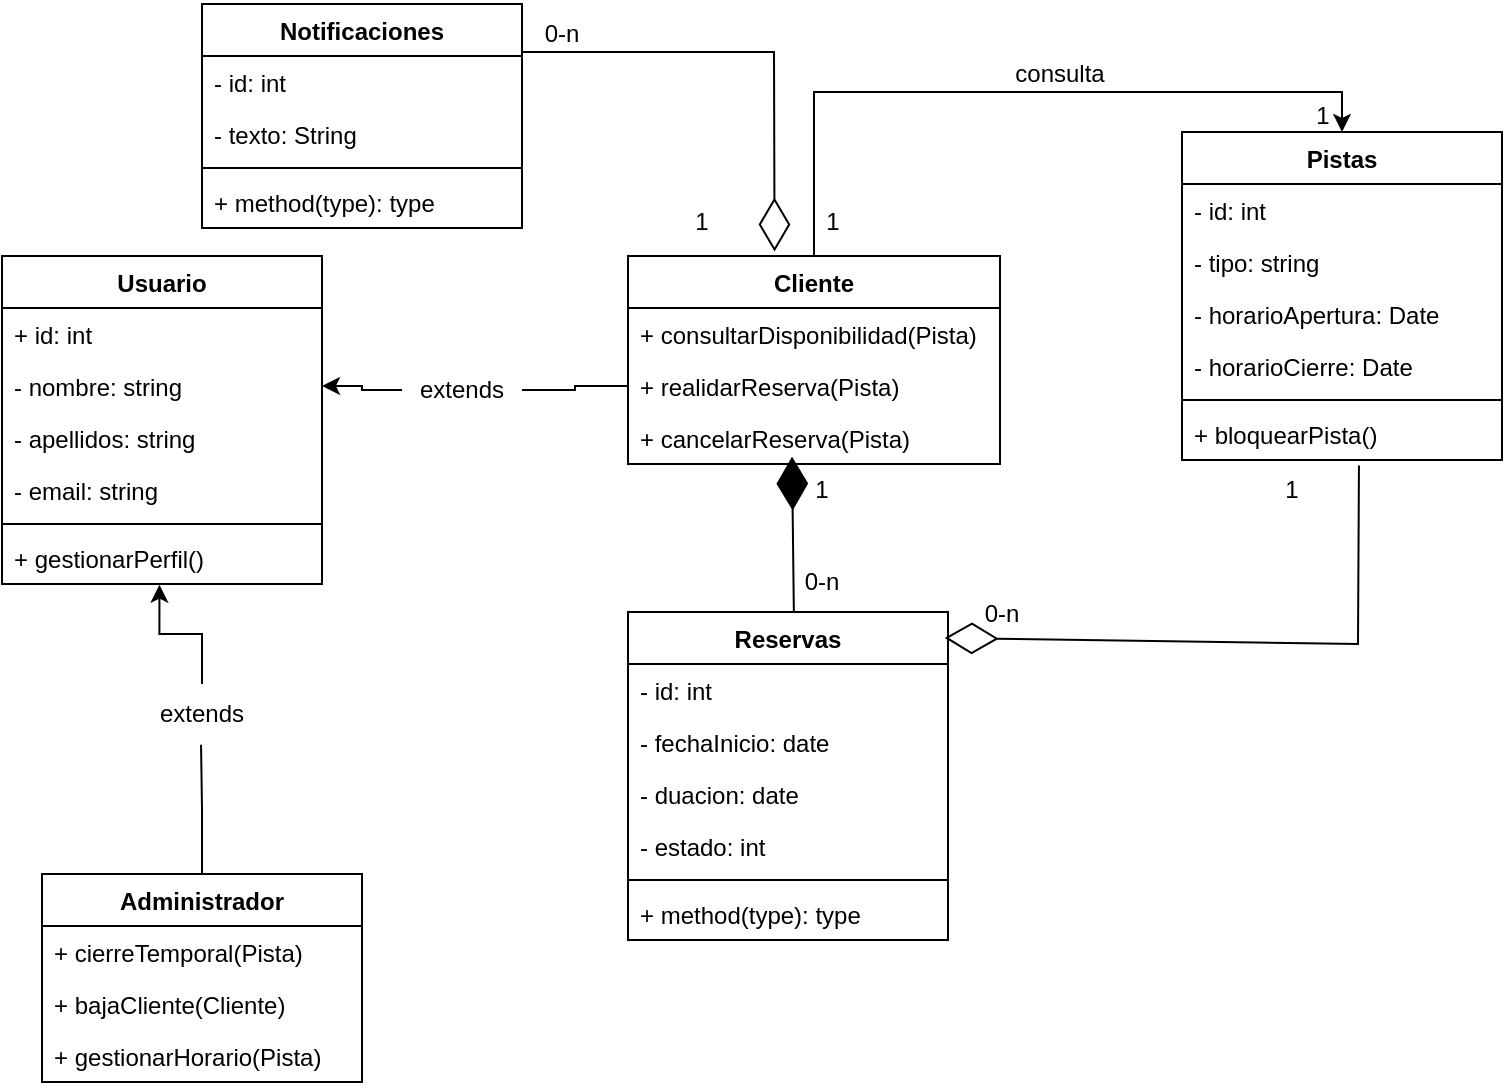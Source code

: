<mxfile version="26.2.14">
  <diagram name="Page-1" id="XmmmJkNplHfzxcvvIGms">
    <mxGraphModel grid="1" page="1" gridSize="10" guides="1" tooltips="1" connect="1" arrows="1" fold="1" pageScale="1" pageWidth="827" pageHeight="1169" math="0" shadow="0">
      <root>
        <mxCell id="0" />
        <mxCell id="1" parent="0" />
        <mxCell id="iGftSK1c8jUH13jMuCuA-1" value="Usuario" style="swimlane;fontStyle=1;align=center;verticalAlign=top;childLayout=stackLayout;horizontal=1;startSize=26;horizontalStack=0;resizeParent=1;resizeParentMax=0;resizeLast=0;collapsible=1;marginBottom=0;whiteSpace=wrap;html=1;" vertex="1" parent="1">
          <mxGeometry x="-10" y="276" width="160" height="164" as="geometry" />
        </mxCell>
        <mxCell id="iGftSK1c8jUH13jMuCuA-2" value="+ id: int&lt;div&gt;&lt;br&gt;&lt;/div&gt;" style="text;strokeColor=none;fillColor=none;align=left;verticalAlign=top;spacingLeft=4;spacingRight=4;overflow=hidden;rotatable=0;points=[[0,0.5],[1,0.5]];portConstraint=eastwest;whiteSpace=wrap;html=1;" vertex="1" parent="iGftSK1c8jUH13jMuCuA-1">
          <mxGeometry y="26" width="160" height="26" as="geometry" />
        </mxCell>
        <mxCell id="iGftSK1c8jUH13jMuCuA-3" value="- nombre: string" style="text;strokeColor=none;fillColor=none;align=left;verticalAlign=top;spacingLeft=4;spacingRight=4;overflow=hidden;rotatable=0;points=[[0,0.5],[1,0.5]];portConstraint=eastwest;whiteSpace=wrap;html=1;" vertex="1" parent="iGftSK1c8jUH13jMuCuA-1">
          <mxGeometry y="52" width="160" height="26" as="geometry" />
        </mxCell>
        <mxCell id="iGftSK1c8jUH13jMuCuA-4" value="- apellidos: string" style="text;strokeColor=none;fillColor=none;align=left;verticalAlign=top;spacingLeft=4;spacingRight=4;overflow=hidden;rotatable=0;points=[[0,0.5],[1,0.5]];portConstraint=eastwest;whiteSpace=wrap;html=1;" vertex="1" parent="iGftSK1c8jUH13jMuCuA-1">
          <mxGeometry y="78" width="160" height="26" as="geometry" />
        </mxCell>
        <mxCell id="iGftSK1c8jUH13jMuCuA-5" value="- email: string" style="text;strokeColor=none;fillColor=none;align=left;verticalAlign=top;spacingLeft=4;spacingRight=4;overflow=hidden;rotatable=0;points=[[0,0.5],[1,0.5]];portConstraint=eastwest;whiteSpace=wrap;html=1;" vertex="1" parent="iGftSK1c8jUH13jMuCuA-1">
          <mxGeometry y="104" width="160" height="26" as="geometry" />
        </mxCell>
        <mxCell id="iGftSK1c8jUH13jMuCuA-6" value="" style="line;strokeWidth=1;fillColor=none;align=left;verticalAlign=middle;spacingTop=-1;spacingLeft=3;spacingRight=3;rotatable=0;labelPosition=right;points=[];portConstraint=eastwest;strokeColor=inherit;" vertex="1" parent="iGftSK1c8jUH13jMuCuA-1">
          <mxGeometry y="130" width="160" height="8" as="geometry" />
        </mxCell>
        <mxCell id="iGftSK1c8jUH13jMuCuA-7" value="+ gestionarPerfil()" style="text;strokeColor=none;fillColor=none;align=left;verticalAlign=top;spacingLeft=4;spacingRight=4;overflow=hidden;rotatable=0;points=[[0,0.5],[1,0.5]];portConstraint=eastwest;whiteSpace=wrap;html=1;" vertex="1" parent="iGftSK1c8jUH13jMuCuA-1">
          <mxGeometry y="138" width="160" height="26" as="geometry" />
        </mxCell>
        <mxCell id="iGftSK1c8jUH13jMuCuA-9" value="Administrador" style="swimlane;fontStyle=1;align=center;verticalAlign=top;childLayout=stackLayout;horizontal=1;startSize=26;horizontalStack=0;resizeParent=1;resizeParentMax=0;resizeLast=0;collapsible=1;marginBottom=0;whiteSpace=wrap;html=1;" vertex="1" parent="1">
          <mxGeometry x="10" y="585" width="160" height="104" as="geometry" />
        </mxCell>
        <mxCell id="iGftSK1c8jUH13jMuCuA-10" value="+ cierreTemporal(Pista)" style="text;strokeColor=none;fillColor=none;align=left;verticalAlign=top;spacingLeft=4;spacingRight=4;overflow=hidden;rotatable=0;points=[[0,0.5],[1,0.5]];portConstraint=eastwest;whiteSpace=wrap;html=1;" vertex="1" parent="iGftSK1c8jUH13jMuCuA-9">
          <mxGeometry y="26" width="160" height="26" as="geometry" />
        </mxCell>
        <mxCell id="iGftSK1c8jUH13jMuCuA-11" value="+ bajaCliente(Cliente)" style="text;strokeColor=none;fillColor=none;align=left;verticalAlign=top;spacingLeft=4;spacingRight=4;overflow=hidden;rotatable=0;points=[[0,0.5],[1,0.5]];portConstraint=eastwest;whiteSpace=wrap;html=1;" vertex="1" parent="iGftSK1c8jUH13jMuCuA-9">
          <mxGeometry y="52" width="160" height="26" as="geometry" />
        </mxCell>
        <mxCell id="iGftSK1c8jUH13jMuCuA-12" value="+ gestionarHorario(Pista)" style="text;strokeColor=none;fillColor=none;align=left;verticalAlign=top;spacingLeft=4;spacingRight=4;overflow=hidden;rotatable=0;points=[[0,0.5],[1,0.5]];portConstraint=eastwest;whiteSpace=wrap;html=1;" vertex="1" parent="iGftSK1c8jUH13jMuCuA-9">
          <mxGeometry y="78" width="160" height="26" as="geometry" />
        </mxCell>
        <mxCell id="iGftSK1c8jUH13jMuCuA-13" style="edgeStyle=orthogonalEdgeStyle;rounded=0;orthogonalLoop=1;jettySize=auto;html=1;exitX=0.5;exitY=0;exitDx=0;exitDy=0;entryX=0.5;entryY=0;entryDx=0;entryDy=0;" edge="1" parent="1" source="iGftSK1c8jUH13jMuCuA-14" target="iGftSK1c8jUH13jMuCuA-18">
          <mxGeometry relative="1" as="geometry" />
        </mxCell>
        <mxCell id="iGftSK1c8jUH13jMuCuA-14" value="Cliente" style="swimlane;fontStyle=1;align=center;verticalAlign=top;childLayout=stackLayout;horizontal=1;startSize=26;horizontalStack=0;resizeParent=1;resizeParentMax=0;resizeLast=0;collapsible=1;marginBottom=0;whiteSpace=wrap;html=1;" vertex="1" parent="1">
          <mxGeometry x="303" y="276" width="186" height="104" as="geometry" />
        </mxCell>
        <mxCell id="iGftSK1c8jUH13jMuCuA-15" value="+ consultarDisponibilidad(Pista)" style="text;strokeColor=none;fillColor=none;align=left;verticalAlign=top;spacingLeft=4;spacingRight=4;overflow=hidden;rotatable=0;points=[[0,0.5],[1,0.5]];portConstraint=eastwest;whiteSpace=wrap;html=1;" vertex="1" parent="iGftSK1c8jUH13jMuCuA-14">
          <mxGeometry y="26" width="186" height="26" as="geometry" />
        </mxCell>
        <mxCell id="iGftSK1c8jUH13jMuCuA-16" value="+ realidarReserva(Pista)" style="text;strokeColor=none;fillColor=none;align=left;verticalAlign=top;spacingLeft=4;spacingRight=4;overflow=hidden;rotatable=0;points=[[0,0.5],[1,0.5]];portConstraint=eastwest;whiteSpace=wrap;html=1;" vertex="1" parent="iGftSK1c8jUH13jMuCuA-14">
          <mxGeometry y="52" width="186" height="26" as="geometry" />
        </mxCell>
        <mxCell id="iGftSK1c8jUH13jMuCuA-17" value="+ cancelarReserva(Pista)" style="text;strokeColor=none;fillColor=none;align=left;verticalAlign=top;spacingLeft=4;spacingRight=4;overflow=hidden;rotatable=0;points=[[0,0.5],[1,0.5]];portConstraint=eastwest;whiteSpace=wrap;html=1;" vertex="1" parent="iGftSK1c8jUH13jMuCuA-14">
          <mxGeometry y="78" width="186" height="26" as="geometry" />
        </mxCell>
        <mxCell id="iGftSK1c8jUH13jMuCuA-18" value="Pistas" style="swimlane;fontStyle=1;align=center;verticalAlign=top;childLayout=stackLayout;horizontal=1;startSize=26;horizontalStack=0;resizeParent=1;resizeParentMax=0;resizeLast=0;collapsible=1;marginBottom=0;whiteSpace=wrap;html=1;" vertex="1" parent="1">
          <mxGeometry x="580" y="214" width="160" height="164" as="geometry" />
        </mxCell>
        <mxCell id="iGftSK1c8jUH13jMuCuA-19" value="- id: int" style="text;strokeColor=none;fillColor=none;align=left;verticalAlign=top;spacingLeft=4;spacingRight=4;overflow=hidden;rotatable=0;points=[[0,0.5],[1,0.5]];portConstraint=eastwest;whiteSpace=wrap;html=1;" vertex="1" parent="iGftSK1c8jUH13jMuCuA-18">
          <mxGeometry y="26" width="160" height="26" as="geometry" />
        </mxCell>
        <mxCell id="iGftSK1c8jUH13jMuCuA-20" value="- tipo: string" style="text;strokeColor=none;fillColor=none;align=left;verticalAlign=top;spacingLeft=4;spacingRight=4;overflow=hidden;rotatable=0;points=[[0,0.5],[1,0.5]];portConstraint=eastwest;whiteSpace=wrap;html=1;" vertex="1" parent="iGftSK1c8jUH13jMuCuA-18">
          <mxGeometry y="52" width="160" height="26" as="geometry" />
        </mxCell>
        <mxCell id="iGftSK1c8jUH13jMuCuA-21" value="- horarioApertura: Date" style="text;strokeColor=none;fillColor=none;align=left;verticalAlign=top;spacingLeft=4;spacingRight=4;overflow=hidden;rotatable=0;points=[[0,0.5],[1,0.5]];portConstraint=eastwest;whiteSpace=wrap;html=1;" vertex="1" parent="iGftSK1c8jUH13jMuCuA-18">
          <mxGeometry y="78" width="160" height="26" as="geometry" />
        </mxCell>
        <mxCell id="iGftSK1c8jUH13jMuCuA-22" value="- horarioCierre: Date" style="text;strokeColor=none;fillColor=none;align=left;verticalAlign=top;spacingLeft=4;spacingRight=4;overflow=hidden;rotatable=0;points=[[0,0.5],[1,0.5]];portConstraint=eastwest;whiteSpace=wrap;html=1;" vertex="1" parent="iGftSK1c8jUH13jMuCuA-18">
          <mxGeometry y="104" width="160" height="26" as="geometry" />
        </mxCell>
        <mxCell id="iGftSK1c8jUH13jMuCuA-23" value="" style="line;strokeWidth=1;fillColor=none;align=left;verticalAlign=middle;spacingTop=-1;spacingLeft=3;spacingRight=3;rotatable=0;labelPosition=right;points=[];portConstraint=eastwest;strokeColor=inherit;" vertex="1" parent="iGftSK1c8jUH13jMuCuA-18">
          <mxGeometry y="130" width="160" height="8" as="geometry" />
        </mxCell>
        <mxCell id="iGftSK1c8jUH13jMuCuA-24" value="+ bloquearPista()" style="text;strokeColor=none;fillColor=none;align=left;verticalAlign=top;spacingLeft=4;spacingRight=4;overflow=hidden;rotatable=0;points=[[0,0.5],[1,0.5]];portConstraint=eastwest;whiteSpace=wrap;html=1;" vertex="1" parent="iGftSK1c8jUH13jMuCuA-18">
          <mxGeometry y="138" width="160" height="26" as="geometry" />
        </mxCell>
        <mxCell id="iGftSK1c8jUH13jMuCuA-25" value="Reservas" style="swimlane;fontStyle=1;align=center;verticalAlign=top;childLayout=stackLayout;horizontal=1;startSize=26;horizontalStack=0;resizeParent=1;resizeParentMax=0;resizeLast=0;collapsible=1;marginBottom=0;whiteSpace=wrap;html=1;" vertex="1" parent="1">
          <mxGeometry x="303" y="454" width="160" height="164" as="geometry" />
        </mxCell>
        <mxCell id="iGftSK1c8jUH13jMuCuA-26" value="- id: int" style="text;strokeColor=none;fillColor=none;align=left;verticalAlign=top;spacingLeft=4;spacingRight=4;overflow=hidden;rotatable=0;points=[[0,0.5],[1,0.5]];portConstraint=eastwest;whiteSpace=wrap;html=1;" vertex="1" parent="iGftSK1c8jUH13jMuCuA-25">
          <mxGeometry y="26" width="160" height="26" as="geometry" />
        </mxCell>
        <mxCell id="iGftSK1c8jUH13jMuCuA-27" value="- fechaInicio: date" style="text;strokeColor=none;fillColor=none;align=left;verticalAlign=top;spacingLeft=4;spacingRight=4;overflow=hidden;rotatable=0;points=[[0,0.5],[1,0.5]];portConstraint=eastwest;whiteSpace=wrap;html=1;" vertex="1" parent="iGftSK1c8jUH13jMuCuA-25">
          <mxGeometry y="52" width="160" height="26" as="geometry" />
        </mxCell>
        <mxCell id="iGftSK1c8jUH13jMuCuA-28" value="- duacion: date" style="text;strokeColor=none;fillColor=none;align=left;verticalAlign=top;spacingLeft=4;spacingRight=4;overflow=hidden;rotatable=0;points=[[0,0.5],[1,0.5]];portConstraint=eastwest;whiteSpace=wrap;html=1;" vertex="1" parent="iGftSK1c8jUH13jMuCuA-25">
          <mxGeometry y="78" width="160" height="26" as="geometry" />
        </mxCell>
        <mxCell id="iGftSK1c8jUH13jMuCuA-29" value="- estado: int" style="text;strokeColor=none;fillColor=none;align=left;verticalAlign=top;spacingLeft=4;spacingRight=4;overflow=hidden;rotatable=0;points=[[0,0.5],[1,0.5]];portConstraint=eastwest;whiteSpace=wrap;html=1;" vertex="1" parent="iGftSK1c8jUH13jMuCuA-25">
          <mxGeometry y="104" width="160" height="26" as="geometry" />
        </mxCell>
        <mxCell id="iGftSK1c8jUH13jMuCuA-30" value="" style="line;strokeWidth=1;fillColor=none;align=left;verticalAlign=middle;spacingTop=-1;spacingLeft=3;spacingRight=3;rotatable=0;labelPosition=right;points=[];portConstraint=eastwest;strokeColor=inherit;" vertex="1" parent="iGftSK1c8jUH13jMuCuA-25">
          <mxGeometry y="130" width="160" height="8" as="geometry" />
        </mxCell>
        <mxCell id="iGftSK1c8jUH13jMuCuA-31" value="+ method(type): type" style="text;strokeColor=none;fillColor=none;align=left;verticalAlign=top;spacingLeft=4;spacingRight=4;overflow=hidden;rotatable=0;points=[[0,0.5],[1,0.5]];portConstraint=eastwest;whiteSpace=wrap;html=1;" vertex="1" parent="iGftSK1c8jUH13jMuCuA-25">
          <mxGeometry y="138" width="160" height="26" as="geometry" />
        </mxCell>
        <mxCell id="iGftSK1c8jUH13jMuCuA-32" value="Notificaciones" style="swimlane;fontStyle=1;align=center;verticalAlign=top;childLayout=stackLayout;horizontal=1;startSize=26;horizontalStack=0;resizeParent=1;resizeParentMax=0;resizeLast=0;collapsible=1;marginBottom=0;whiteSpace=wrap;html=1;" vertex="1" parent="1">
          <mxGeometry x="90" y="150" width="160" height="112" as="geometry" />
        </mxCell>
        <mxCell id="iGftSK1c8jUH13jMuCuA-33" value="- id: int&amp;nbsp;" style="text;strokeColor=none;fillColor=none;align=left;verticalAlign=top;spacingLeft=4;spacingRight=4;overflow=hidden;rotatable=0;points=[[0,0.5],[1,0.5]];portConstraint=eastwest;whiteSpace=wrap;html=1;" vertex="1" parent="iGftSK1c8jUH13jMuCuA-32">
          <mxGeometry y="26" width="160" height="26" as="geometry" />
        </mxCell>
        <mxCell id="iGftSK1c8jUH13jMuCuA-34" value="- texto: String" style="text;strokeColor=none;fillColor=none;align=left;verticalAlign=top;spacingLeft=4;spacingRight=4;overflow=hidden;rotatable=0;points=[[0,0.5],[1,0.5]];portConstraint=eastwest;whiteSpace=wrap;html=1;" vertex="1" parent="iGftSK1c8jUH13jMuCuA-32">
          <mxGeometry y="52" width="160" height="26" as="geometry" />
        </mxCell>
        <mxCell id="iGftSK1c8jUH13jMuCuA-35" value="" style="line;strokeWidth=1;fillColor=none;align=left;verticalAlign=middle;spacingTop=-1;spacingLeft=3;spacingRight=3;rotatable=0;labelPosition=right;points=[];portConstraint=eastwest;strokeColor=inherit;" vertex="1" parent="iGftSK1c8jUH13jMuCuA-32">
          <mxGeometry y="78" width="160" height="8" as="geometry" />
        </mxCell>
        <mxCell id="iGftSK1c8jUH13jMuCuA-36" value="+ method(type): type" style="text;strokeColor=none;fillColor=none;align=left;verticalAlign=top;spacingLeft=4;spacingRight=4;overflow=hidden;rotatable=0;points=[[0,0.5],[1,0.5]];portConstraint=eastwest;whiteSpace=wrap;html=1;" vertex="1" parent="iGftSK1c8jUH13jMuCuA-32">
          <mxGeometry y="86" width="160" height="26" as="geometry" />
        </mxCell>
        <mxCell id="iGftSK1c8jUH13jMuCuA-37" style="edgeStyle=orthogonalEdgeStyle;rounded=0;orthogonalLoop=1;jettySize=auto;html=1;exitX=0;exitY=0.5;exitDx=0;exitDy=0;entryX=1;entryY=0.5;entryDx=0;entryDy=0;" edge="1" parent="1" source="iGftSK1c8jUH13jMuCuA-95" target="iGftSK1c8jUH13jMuCuA-3">
          <mxGeometry relative="1" as="geometry" />
        </mxCell>
        <mxCell id="iGftSK1c8jUH13jMuCuA-38" value="1" style="text;html=1;align=center;verticalAlign=middle;resizable=0;points=[];autosize=1;strokeColor=none;fillColor=none;" vertex="1" parent="1">
          <mxGeometry x="390" y="244" width="30" height="30" as="geometry" />
        </mxCell>
        <mxCell id="iGftSK1c8jUH13jMuCuA-39" value="1" style="text;html=1;align=center;verticalAlign=middle;resizable=0;points=[];autosize=1;strokeColor=none;fillColor=none;" vertex="1" parent="1">
          <mxGeometry x="635" y="191" width="30" height="30" as="geometry" />
        </mxCell>
        <mxCell id="iGftSK1c8jUH13jMuCuA-40" value="" style="endArrow=diamondThin;endFill=0;endSize=24;html=1;rounded=0;entryX=0.394;entryY=-0.022;entryDx=0;entryDy=0;entryPerimeter=0;" edge="1" parent="1" target="iGftSK1c8jUH13jMuCuA-14">
          <mxGeometry width="160" relative="1" as="geometry">
            <mxPoint x="250" y="174" as="sourcePoint" />
            <mxPoint x="410" y="174" as="targetPoint" />
            <Array as="points">
              <mxPoint x="376" y="174" />
            </Array>
          </mxGeometry>
        </mxCell>
        <mxCell id="iGftSK1c8jUH13jMuCuA-41" value="" style="endArrow=diamondThin;endFill=1;endSize=24;html=1;rounded=0;exitX=0.5;exitY=0;exitDx=0;exitDy=0;entryX=0.495;entryY=0.936;entryDx=0;entryDy=0;entryPerimeter=0;" edge="1" parent="1">
          <mxGeometry width="160" relative="1" as="geometry">
            <mxPoint x="385.93" y="454" as="sourcePoint" />
            <mxPoint x="385.0" y="376.336" as="targetPoint" />
          </mxGeometry>
        </mxCell>
        <mxCell id="iGftSK1c8jUH13jMuCuA-42" value="0-n" style="text;html=1;align=center;verticalAlign=middle;whiteSpace=wrap;rounded=0;" vertex="1" parent="1">
          <mxGeometry x="370" y="424" width="60" height="30" as="geometry" />
        </mxCell>
        <mxCell id="iGftSK1c8jUH13jMuCuA-84" value="1" style="text;html=1;align=center;verticalAlign=middle;whiteSpace=wrap;rounded=0;" vertex="1" parent="1">
          <mxGeometry x="370" y="378" width="60" height="30" as="geometry" />
        </mxCell>
        <mxCell id="iGftSK1c8jUH13jMuCuA-85" value="0-n" style="text;html=1;align=center;verticalAlign=middle;whiteSpace=wrap;rounded=0;" vertex="1" parent="1">
          <mxGeometry x="240" y="150" width="60" height="30" as="geometry" />
        </mxCell>
        <mxCell id="iGftSK1c8jUH13jMuCuA-86" value="1" style="text;html=1;align=center;verticalAlign=middle;whiteSpace=wrap;rounded=0;" vertex="1" parent="1">
          <mxGeometry x="310" y="244" width="60" height="30" as="geometry" />
        </mxCell>
        <mxCell id="iGftSK1c8jUH13jMuCuA-87" value="" style="endArrow=diamondThin;endFill=0;endSize=24;html=1;rounded=0;entryX=0.99;entryY=0.079;entryDx=0;entryDy=0;entryPerimeter=0;exitX=0.553;exitY=1.107;exitDx=0;exitDy=0;exitPerimeter=0;" edge="1" parent="1" source="iGftSK1c8jUH13jMuCuA-24" target="iGftSK1c8jUH13jMuCuA-25">
          <mxGeometry width="160" relative="1" as="geometry">
            <mxPoint x="700" y="420" as="sourcePoint" />
            <mxPoint x="470" y="490" as="targetPoint" />
            <Array as="points">
              <mxPoint x="668" y="470" />
            </Array>
          </mxGeometry>
        </mxCell>
        <mxCell id="iGftSK1c8jUH13jMuCuA-88" value="0-n" style="text;html=1;align=center;verticalAlign=middle;whiteSpace=wrap;rounded=0;" vertex="1" parent="1">
          <mxGeometry x="460" y="440" width="60" height="30" as="geometry" />
        </mxCell>
        <mxCell id="iGftSK1c8jUH13jMuCuA-90" value="1" style="text;html=1;align=center;verticalAlign=middle;whiteSpace=wrap;rounded=0;" vertex="1" parent="1">
          <mxGeometry x="605" y="378" width="60" height="30" as="geometry" />
        </mxCell>
        <mxCell id="iGftSK1c8jUH13jMuCuA-92" style="edgeStyle=orthogonalEdgeStyle;rounded=0;orthogonalLoop=1;jettySize=auto;html=1;entryX=0.492;entryY=1.013;entryDx=0;entryDy=0;entryPerimeter=0;" edge="1" parent="1" source="iGftSK1c8jUH13jMuCuA-93" target="iGftSK1c8jUH13jMuCuA-7">
          <mxGeometry relative="1" as="geometry" />
        </mxCell>
        <mxCell id="iGftSK1c8jUH13jMuCuA-94" value="" style="edgeStyle=orthogonalEdgeStyle;rounded=0;orthogonalLoop=1;jettySize=auto;html=1;entryX=0.492;entryY=1.013;entryDx=0;entryDy=0;entryPerimeter=0;endArrow=none;startFill=0;" edge="1" parent="1" source="iGftSK1c8jUH13jMuCuA-9" target="iGftSK1c8jUH13jMuCuA-93">
          <mxGeometry relative="1" as="geometry">
            <mxPoint x="100" y="533" as="sourcePoint" />
            <mxPoint x="99" y="440" as="targetPoint" />
          </mxGeometry>
        </mxCell>
        <mxCell id="iGftSK1c8jUH13jMuCuA-93" value="extends" style="text;html=1;align=center;verticalAlign=middle;whiteSpace=wrap;rounded=0;" vertex="1" parent="1">
          <mxGeometry x="60" y="490" width="60" height="30" as="geometry" />
        </mxCell>
        <mxCell id="iGftSK1c8jUH13jMuCuA-96" value="" style="edgeStyle=orthogonalEdgeStyle;rounded=0;orthogonalLoop=1;jettySize=auto;html=1;exitX=0;exitY=0.5;exitDx=0;exitDy=0;entryX=1;entryY=0.5;entryDx=0;entryDy=0;endArrow=none;startFill=0;" edge="1" parent="1" source="iGftSK1c8jUH13jMuCuA-16" target="iGftSK1c8jUH13jMuCuA-95">
          <mxGeometry relative="1" as="geometry">
            <mxPoint x="290" y="335" as="sourcePoint" />
            <mxPoint x="170" y="341" as="targetPoint" />
          </mxGeometry>
        </mxCell>
        <mxCell id="iGftSK1c8jUH13jMuCuA-95" value="extends" style="text;html=1;align=center;verticalAlign=middle;whiteSpace=wrap;rounded=0;" vertex="1" parent="1">
          <mxGeometry x="190" y="328" width="60" height="30" as="geometry" />
        </mxCell>
        <mxCell id="iGftSK1c8jUH13jMuCuA-97" value="consulta" style="text;html=1;align=center;verticalAlign=middle;whiteSpace=wrap;rounded=0;" vertex="1" parent="1">
          <mxGeometry x="489" y="170" width="60" height="30" as="geometry" />
        </mxCell>
      </root>
    </mxGraphModel>
  </diagram>
</mxfile>
